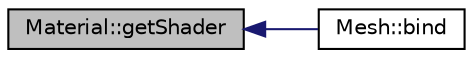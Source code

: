 digraph "Material::getShader"
{
  edge [fontname="Helvetica",fontsize="10",labelfontname="Helvetica",labelfontsize="10"];
  node [fontname="Helvetica",fontsize="10",shape=record];
  rankdir="LR";
  Node1 [label="Material::getShader",height=0.2,width=0.4,color="black", fillcolor="grey75", style="filled" fontcolor="black"];
  Node1 -> Node2 [dir="back",color="midnightblue",fontsize="10",style="solid",fontname="Helvetica"];
  Node2 [label="Mesh::bind",height=0.2,width=0.4,color="black", fillcolor="white", style="filled",URL="$class_mesh.html#a52f97a93ce2f1ad4bee709c73c49b523",tooltip="Tells the shader to use this mesh&#39;s data in rendering. "];
}
